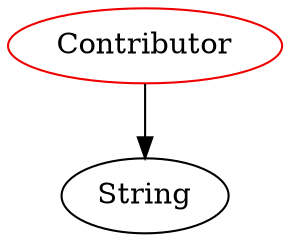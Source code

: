 digraph contributor{
Contributor -> String;
Contributor	[shape=oval, color=red2, label="Contributor"];
}
